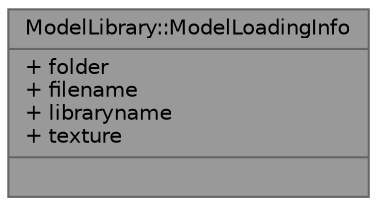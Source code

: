 digraph "ModelLibrary::ModelLoadingInfo"
{
 // LATEX_PDF_SIZE
  bgcolor="transparent";
  edge [fontname=Helvetica,fontsize=10,labelfontname=Helvetica,labelfontsize=10];
  node [fontname=Helvetica,fontsize=10,shape=box,height=0.2,width=0.4];
  Node1 [shape=record,label="{ModelLibrary::ModelLoadingInfo\n|+ folder\l+ filename\l+ libraryname\l+ texture\l|}",height=0.2,width=0.4,color="gray40", fillcolor="grey60", style="filled", fontcolor="black",tooltip=" "];
}
